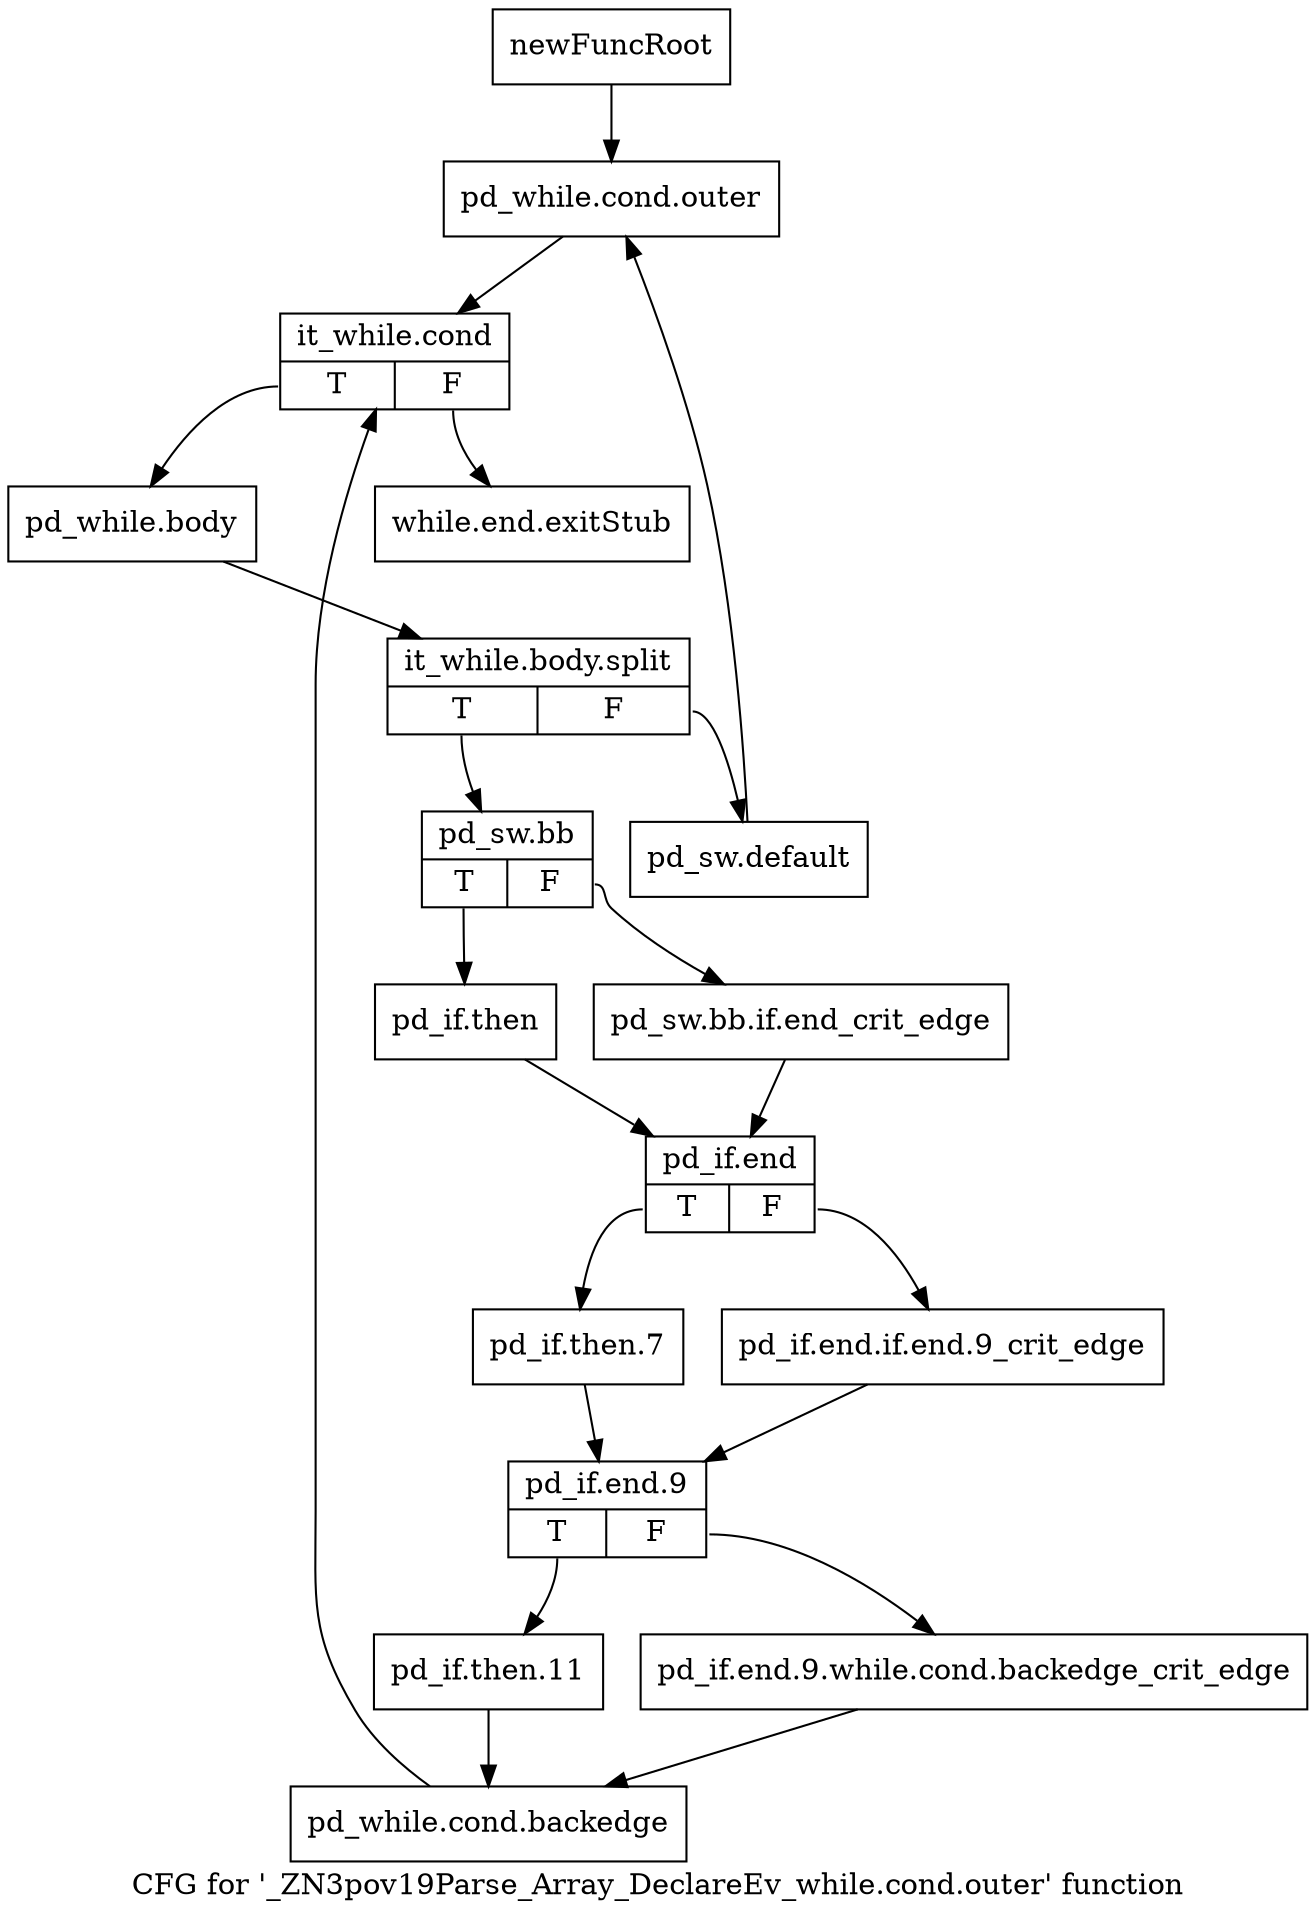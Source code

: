 digraph "CFG for '_ZN3pov19Parse_Array_DeclareEv_while.cond.outer' function" {
	label="CFG for '_ZN3pov19Parse_Array_DeclareEv_while.cond.outer' function";

	Node0x2d2a4f0 [shape=record,label="{newFuncRoot}"];
	Node0x2d2a4f0 -> Node0x2d2a590;
	Node0x2d2a540 [shape=record,label="{while.end.exitStub}"];
	Node0x2d2a590 [shape=record,label="{pd_while.cond.outer}"];
	Node0x2d2a590 -> Node0x2d2a5e0;
	Node0x2d2a5e0 [shape=record,label="{it_while.cond|{<s0>T|<s1>F}}"];
	Node0x2d2a5e0:s0 -> Node0x2d2a630;
	Node0x2d2a5e0:s1 -> Node0x2d2a540;
	Node0x2d2a630 [shape=record,label="{pd_while.body}"];
	Node0x2d2a630 -> Node0x392b6e0;
	Node0x392b6e0 [shape=record,label="{it_while.body.split|{<s0>T|<s1>F}}"];
	Node0x392b6e0:s0 -> Node0x2d2a6d0;
	Node0x392b6e0:s1 -> Node0x2d2a680;
	Node0x2d2a680 [shape=record,label="{pd_sw.default}"];
	Node0x2d2a680 -> Node0x2d2a590;
	Node0x2d2a6d0 [shape=record,label="{pd_sw.bb|{<s0>T|<s1>F}}"];
	Node0x2d2a6d0:s0 -> Node0x2d2a770;
	Node0x2d2a6d0:s1 -> Node0x2d2a720;
	Node0x2d2a720 [shape=record,label="{pd_sw.bb.if.end_crit_edge}"];
	Node0x2d2a720 -> Node0x2d2a7c0;
	Node0x2d2a770 [shape=record,label="{pd_if.then}"];
	Node0x2d2a770 -> Node0x2d2a7c0;
	Node0x2d2a7c0 [shape=record,label="{pd_if.end|{<s0>T|<s1>F}}"];
	Node0x2d2a7c0:s0 -> Node0x2d2a860;
	Node0x2d2a7c0:s1 -> Node0x2d2a810;
	Node0x2d2a810 [shape=record,label="{pd_if.end.if.end.9_crit_edge}"];
	Node0x2d2a810 -> Node0x2d2a8b0;
	Node0x2d2a860 [shape=record,label="{pd_if.then.7}"];
	Node0x2d2a860 -> Node0x2d2a8b0;
	Node0x2d2a8b0 [shape=record,label="{pd_if.end.9|{<s0>T|<s1>F}}"];
	Node0x2d2a8b0:s0 -> Node0x2d2a950;
	Node0x2d2a8b0:s1 -> Node0x2d2a900;
	Node0x2d2a900 [shape=record,label="{pd_if.end.9.while.cond.backedge_crit_edge}"];
	Node0x2d2a900 -> Node0x2d2a9a0;
	Node0x2d2a950 [shape=record,label="{pd_if.then.11}"];
	Node0x2d2a950 -> Node0x2d2a9a0;
	Node0x2d2a9a0 [shape=record,label="{pd_while.cond.backedge}"];
	Node0x2d2a9a0 -> Node0x2d2a5e0;
}
